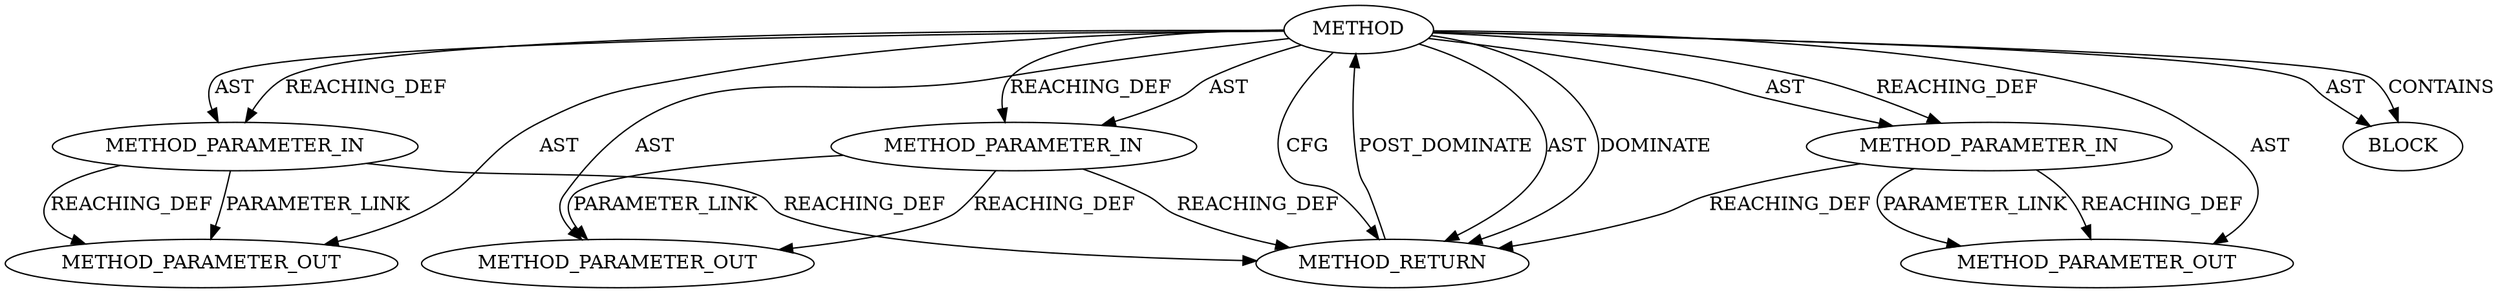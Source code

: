 digraph {
  22238 [label=METHOD_PARAMETER_OUT ORDER=1 CODE="p1" IS_VARIADIC=false TYPE_FULL_NAME="ANY" EVALUATION_STRATEGY="BY_VALUE" INDEX=1 NAME="p1"]
  20588 [label=METHOD_PARAMETER_IN ORDER=3 CODE="p3" IS_VARIADIC=false TYPE_FULL_NAME="ANY" EVALUATION_STRATEGY="BY_VALUE" INDEX=3 NAME="p3"]
  20587 [label=METHOD_PARAMETER_IN ORDER=2 CODE="p2" IS_VARIADIC=false TYPE_FULL_NAME="ANY" EVALUATION_STRATEGY="BY_VALUE" INDEX=2 NAME="p2"]
  20590 [label=METHOD_RETURN ORDER=2 CODE="RET" TYPE_FULL_NAME="ANY" EVALUATION_STRATEGY="BY_VALUE"]
  22239 [label=METHOD_PARAMETER_OUT ORDER=2 CODE="p2" IS_VARIADIC=false TYPE_FULL_NAME="ANY" EVALUATION_STRATEGY="BY_VALUE" INDEX=2 NAME="p2"]
  22240 [label=METHOD_PARAMETER_OUT ORDER=3 CODE="p3" IS_VARIADIC=false TYPE_FULL_NAME="ANY" EVALUATION_STRATEGY="BY_VALUE" INDEX=3 NAME="p3"]
  20589 [label=BLOCK ORDER=1 ARGUMENT_INDEX=1 CODE="<empty>" TYPE_FULL_NAME="ANY"]
  20585 [label=METHOD AST_PARENT_TYPE="NAMESPACE_BLOCK" AST_PARENT_FULL_NAME="<global>" ORDER=0 CODE="<empty>" FULL_NAME="tcp_read_sock" IS_EXTERNAL=true FILENAME="<empty>" SIGNATURE="" NAME="tcp_read_sock"]
  20586 [label=METHOD_PARAMETER_IN ORDER=1 CODE="p1" IS_VARIADIC=false TYPE_FULL_NAME="ANY" EVALUATION_STRATEGY="BY_VALUE" INDEX=1 NAME="p1"]
  20585 -> 20588 [label=AST ]
  20585 -> 20589 [label=CONTAINS ]
  20586 -> 22238 [label=PARAMETER_LINK ]
  20585 -> 20590 [label=AST ]
  20585 -> 20586 [label=AST ]
  20585 -> 20586 [label=REACHING_DEF VARIABLE=""]
  20585 -> 20587 [label=REACHING_DEF VARIABLE=""]
  20585 -> 20589 [label=AST ]
  20587 -> 22239 [label=PARAMETER_LINK ]
  20586 -> 20590 [label=REACHING_DEF VARIABLE="p1"]
  20588 -> 22240 [label=PARAMETER_LINK ]
  20587 -> 20590 [label=REACHING_DEF VARIABLE="p2"]
  20585 -> 22240 [label=AST ]
  20588 -> 22240 [label=REACHING_DEF VARIABLE="p3"]
  20585 -> 20587 [label=AST ]
  20586 -> 22238 [label=REACHING_DEF VARIABLE="p1"]
  20585 -> 22238 [label=AST ]
  20585 -> 22239 [label=AST ]
  20585 -> 20590 [label=CFG ]
  20585 -> 20590 [label=DOMINATE ]
  20590 -> 20585 [label=POST_DOMINATE ]
  20587 -> 22239 [label=REACHING_DEF VARIABLE="p2"]
  20588 -> 20590 [label=REACHING_DEF VARIABLE="p3"]
  20585 -> 20588 [label=REACHING_DEF VARIABLE=""]
}
